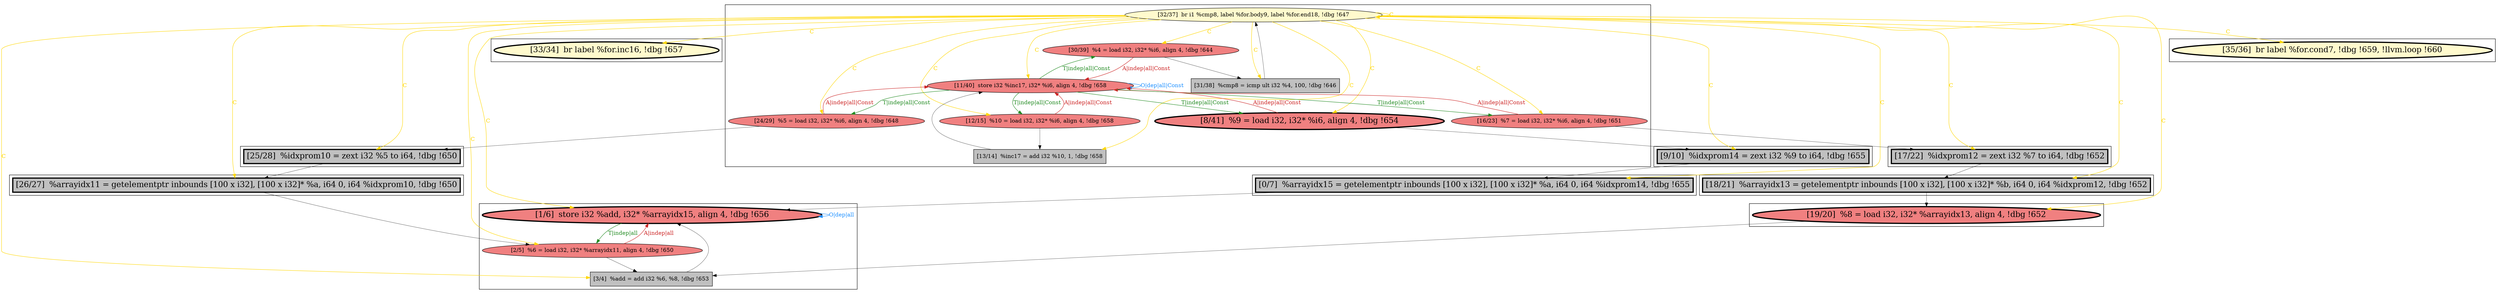 
digraph G {



node465->node467 [style=solid,color=gold,label="C",penwidth=1.0,fontcolor=gold ]
node460->node462 [style=solid,color=firebrick3,label="A|indep|all|Const",penwidth=1.0,fontcolor=firebrick3 ]
node465->node459 [style=solid,color=gold,label="C",penwidth=1.0,fontcolor=gold ]
node467->node466 [style=solid,color=black,label="",penwidth=0.5,fontcolor=black ]
node464->node462 [style=solid,color=firebrick3,label="A|indep|all|Const",penwidth=1.0,fontcolor=firebrick3 ]
node462->node463 [style=solid,color=forestgreen,label="T|indep|all|Const",penwidth=1.0,fontcolor=forestgreen ]
node466->node465 [style=solid,color=black,label="",penwidth=0.5,fontcolor=black ]
node465->node455 [style=solid,color=gold,label="C",penwidth=1.0,fontcolor=gold ]
node462->node464 [style=solid,color=forestgreen,label="T|indep|all|Const",penwidth=1.0,fontcolor=forestgreen ]
node465->node457 [style=solid,color=gold,label="C",penwidth=1.0,fontcolor=gold ]
node465->node456 [style=solid,color=gold,label="C",penwidth=1.0,fontcolor=gold ]
node461->node462 [style=solid,color=black,label="",penwidth=0.5,fontcolor=black ]
node465->node462 [style=solid,color=gold,label="C",penwidth=1.0,fontcolor=gold ]
node465->node465 [style=solid,color=gold,label="C",penwidth=1.0,fontcolor=gold ]
node465->node453 [style=solid,color=gold,label="C",penwidth=1.0,fontcolor=gold ]
node456->node457 [style=solid,color=black,label="",penwidth=0.5,fontcolor=black ]
node465->node466 [style=solid,color=gold,label="C",penwidth=1.0,fontcolor=gold ]
node465->node461 [style=solid,color=gold,label="C",penwidth=1.0,fontcolor=gold ]
node465->node469 [style=solid,color=gold,label="C",penwidth=1.0,fontcolor=gold ]
node465->node460 [style=solid,color=gold,label="C",penwidth=1.0,fontcolor=gold ]
node462->node460 [style=solid,color=forestgreen,label="T|indep|all|Const",penwidth=1.0,fontcolor=forestgreen ]
node459->node461 [style=solid,color=black,label="",penwidth=0.5,fontcolor=black ]
node468->node470 [style=solid,color=black,label="",penwidth=0.5,fontcolor=black ]
node465->node454 [style=solid,color=gold,label="C",penwidth=1.0,fontcolor=gold ]
node465->node451 [style=solid,color=gold,label="C",penwidth=1.0,fontcolor=gold ]
node465->node463 [style=solid,color=gold,label="C",penwidth=1.0,fontcolor=gold ]
node467->node462 [style=solid,color=firebrick3,label="A|indep|all|Const",penwidth=1.0,fontcolor=firebrick3 ]
node457->node455 [style=solid,color=black,label="",penwidth=0.5,fontcolor=black ]
node453->node457 [style=solid,color=black,label="",penwidth=0.5,fontcolor=black ]
node465->node464 [style=solid,color=gold,label="C",penwidth=1.0,fontcolor=gold ]
node470->node456 [style=solid,color=black,label="",penwidth=0.5,fontcolor=black ]
node463->node462 [style=solid,color=firebrick3,label="A|indep|all|Const",penwidth=1.0,fontcolor=firebrick3 ]
node463->node452 [style=solid,color=black,label="",penwidth=0.5,fontcolor=black ]
node464->node468 [style=solid,color=black,label="",penwidth=0.5,fontcolor=black ]
node451->node455 [style=solid,color=black,label="",penwidth=0.5,fontcolor=black ]
node455->node456 [style=solid,color=forestgreen,label="T|indep|all",penwidth=1.0,fontcolor=forestgreen ]
node471->node454 [style=solid,color=black,label="",penwidth=0.5,fontcolor=black ]
node465->node471 [style=solid,color=gold,label="C",penwidth=1.0,fontcolor=gold ]
node465->node468 [style=solid,color=gold,label="C",penwidth=1.0,fontcolor=gold ]
node465->node470 [style=solid,color=gold,label="C",penwidth=1.0,fontcolor=gold ]
node456->node455 [style=solid,color=firebrick3,label="A|indep|all",penwidth=1.0,fontcolor=firebrick3 ]
node455->node455 [style=solid,color=dodgerblue,label="O|dep|all",penwidth=1.0,fontcolor=dodgerblue ]
node454->node453 [style=solid,color=black,label="",penwidth=0.5,fontcolor=black ]
node459->node462 [style=solid,color=firebrick3,label="A|indep|all|Const",penwidth=1.0,fontcolor=firebrick3 ]
node465->node458 [style=solid,color=gold,label="C",penwidth=1.0,fontcolor=gold ]
node462->node459 [style=solid,color=forestgreen,label="T|indep|all|Const",penwidth=1.0,fontcolor=forestgreen ]
node462->node462 [style=solid,color=dodgerblue,label="O|dep|all|Const",penwidth=1.0,fontcolor=dodgerblue ]
node462->node467 [style=solid,color=forestgreen,label="T|indep|all|Const",penwidth=1.0,fontcolor=forestgreen ]
node465->node452 [style=solid,color=gold,label="C",penwidth=1.0,fontcolor=gold ]
node452->node451 [style=solid,color=black,label="",penwidth=0.5,fontcolor=black ]
node460->node471 [style=solid,color=black,label="",penwidth=0.5,fontcolor=black ]


subgraph cluster10 {


node471 [penwidth=3.0,fontsize=20,fillcolor=grey,label="[17/22]  %idxprom12 = zext i32 %7 to i64, !dbg !652",shape=rectangle,style=filled ]



}

subgraph cluster9 {


node470 [penwidth=3.0,fontsize=20,fillcolor=grey,label="[26/27]  %arrayidx11 = getelementptr inbounds [100 x i32], [100 x i32]* %a, i64 0, i64 %idxprom10, !dbg !650",shape=rectangle,style=filled ]



}

subgraph cluster8 {


node469 [penwidth=3.0,fontsize=20,fillcolor=lemonchiffon,label="[33/34]  br label %for.inc16, !dbg !657",shape=ellipse,style=filled ]



}

subgraph cluster7 {


node468 [penwidth=3.0,fontsize=20,fillcolor=grey,label="[25/28]  %idxprom10 = zext i32 %5 to i64, !dbg !650",shape=rectangle,style=filled ]



}

subgraph cluster6 {


node466 [fillcolor=grey,label="[31/38]  %cmp8 = icmp ult i32 %4, 100, !dbg !646",shape=rectangle,style=filled ]
node465 [fillcolor=lemonchiffon,label="[32/37]  br i1 %cmp8, label %for.body9, label %for.end18, !dbg !647",shape=ellipse,style=filled ]
node460 [fillcolor=lightcoral,label="[16/23]  %7 = load i32, i32* %i6, align 4, !dbg !651",shape=ellipse,style=filled ]
node467 [fillcolor=lightcoral,label="[30/39]  %4 = load i32, i32* %i6, align 4, !dbg !644",shape=ellipse,style=filled ]
node461 [fillcolor=grey,label="[13/14]  %inc17 = add i32 %10, 1, !dbg !658",shape=rectangle,style=filled ]
node463 [penwidth=3.0,fontsize=20,fillcolor=lightcoral,label="[8/41]  %9 = load i32, i32* %i6, align 4, !dbg !654",shape=ellipse,style=filled ]
node464 [fillcolor=lightcoral,label="[24/29]  %5 = load i32, i32* %i6, align 4, !dbg !648",shape=ellipse,style=filled ]
node459 [fillcolor=lightcoral,label="[12/15]  %10 = load i32, i32* %i6, align 4, !dbg !658",shape=ellipse,style=filled ]
node462 [fillcolor=lightcoral,label="[11/40]  store i32 %inc17, i32* %i6, align 4, !dbg !658",shape=ellipse,style=filled ]



}

subgraph cluster0 {


node451 [penwidth=3.0,fontsize=20,fillcolor=grey,label="[0/7]  %arrayidx15 = getelementptr inbounds [100 x i32], [100 x i32]* %a, i64 0, i64 %idxprom14, !dbg !655",shape=rectangle,style=filled ]



}

subgraph cluster5 {


node458 [penwidth=3.0,fontsize=20,fillcolor=lemonchiffon,label="[35/36]  br label %for.cond7, !dbg !659, !llvm.loop !660",shape=ellipse,style=filled ]



}

subgraph cluster1 {


node452 [penwidth=3.0,fontsize=20,fillcolor=grey,label="[9/10]  %idxprom14 = zext i32 %9 to i64, !dbg !655",shape=rectangle,style=filled ]



}

subgraph cluster2 {


node453 [penwidth=3.0,fontsize=20,fillcolor=lightcoral,label="[19/20]  %8 = load i32, i32* %arrayidx13, align 4, !dbg !652",shape=ellipse,style=filled ]



}

subgraph cluster3 {


node454 [penwidth=3.0,fontsize=20,fillcolor=grey,label="[18/21]  %arrayidx13 = getelementptr inbounds [100 x i32], [100 x i32]* %b, i64 0, i64 %idxprom12, !dbg !652",shape=rectangle,style=filled ]



}

subgraph cluster4 {


node457 [fillcolor=grey,label="[3/4]  %add = add i32 %6, %8, !dbg !653",shape=rectangle,style=filled ]
node455 [penwidth=3.0,fontsize=20,fillcolor=lightcoral,label="[1/6]  store i32 %add, i32* %arrayidx15, align 4, !dbg !656",shape=ellipse,style=filled ]
node456 [fillcolor=lightcoral,label="[2/5]  %6 = load i32, i32* %arrayidx11, align 4, !dbg !650",shape=ellipse,style=filled ]



}

}
